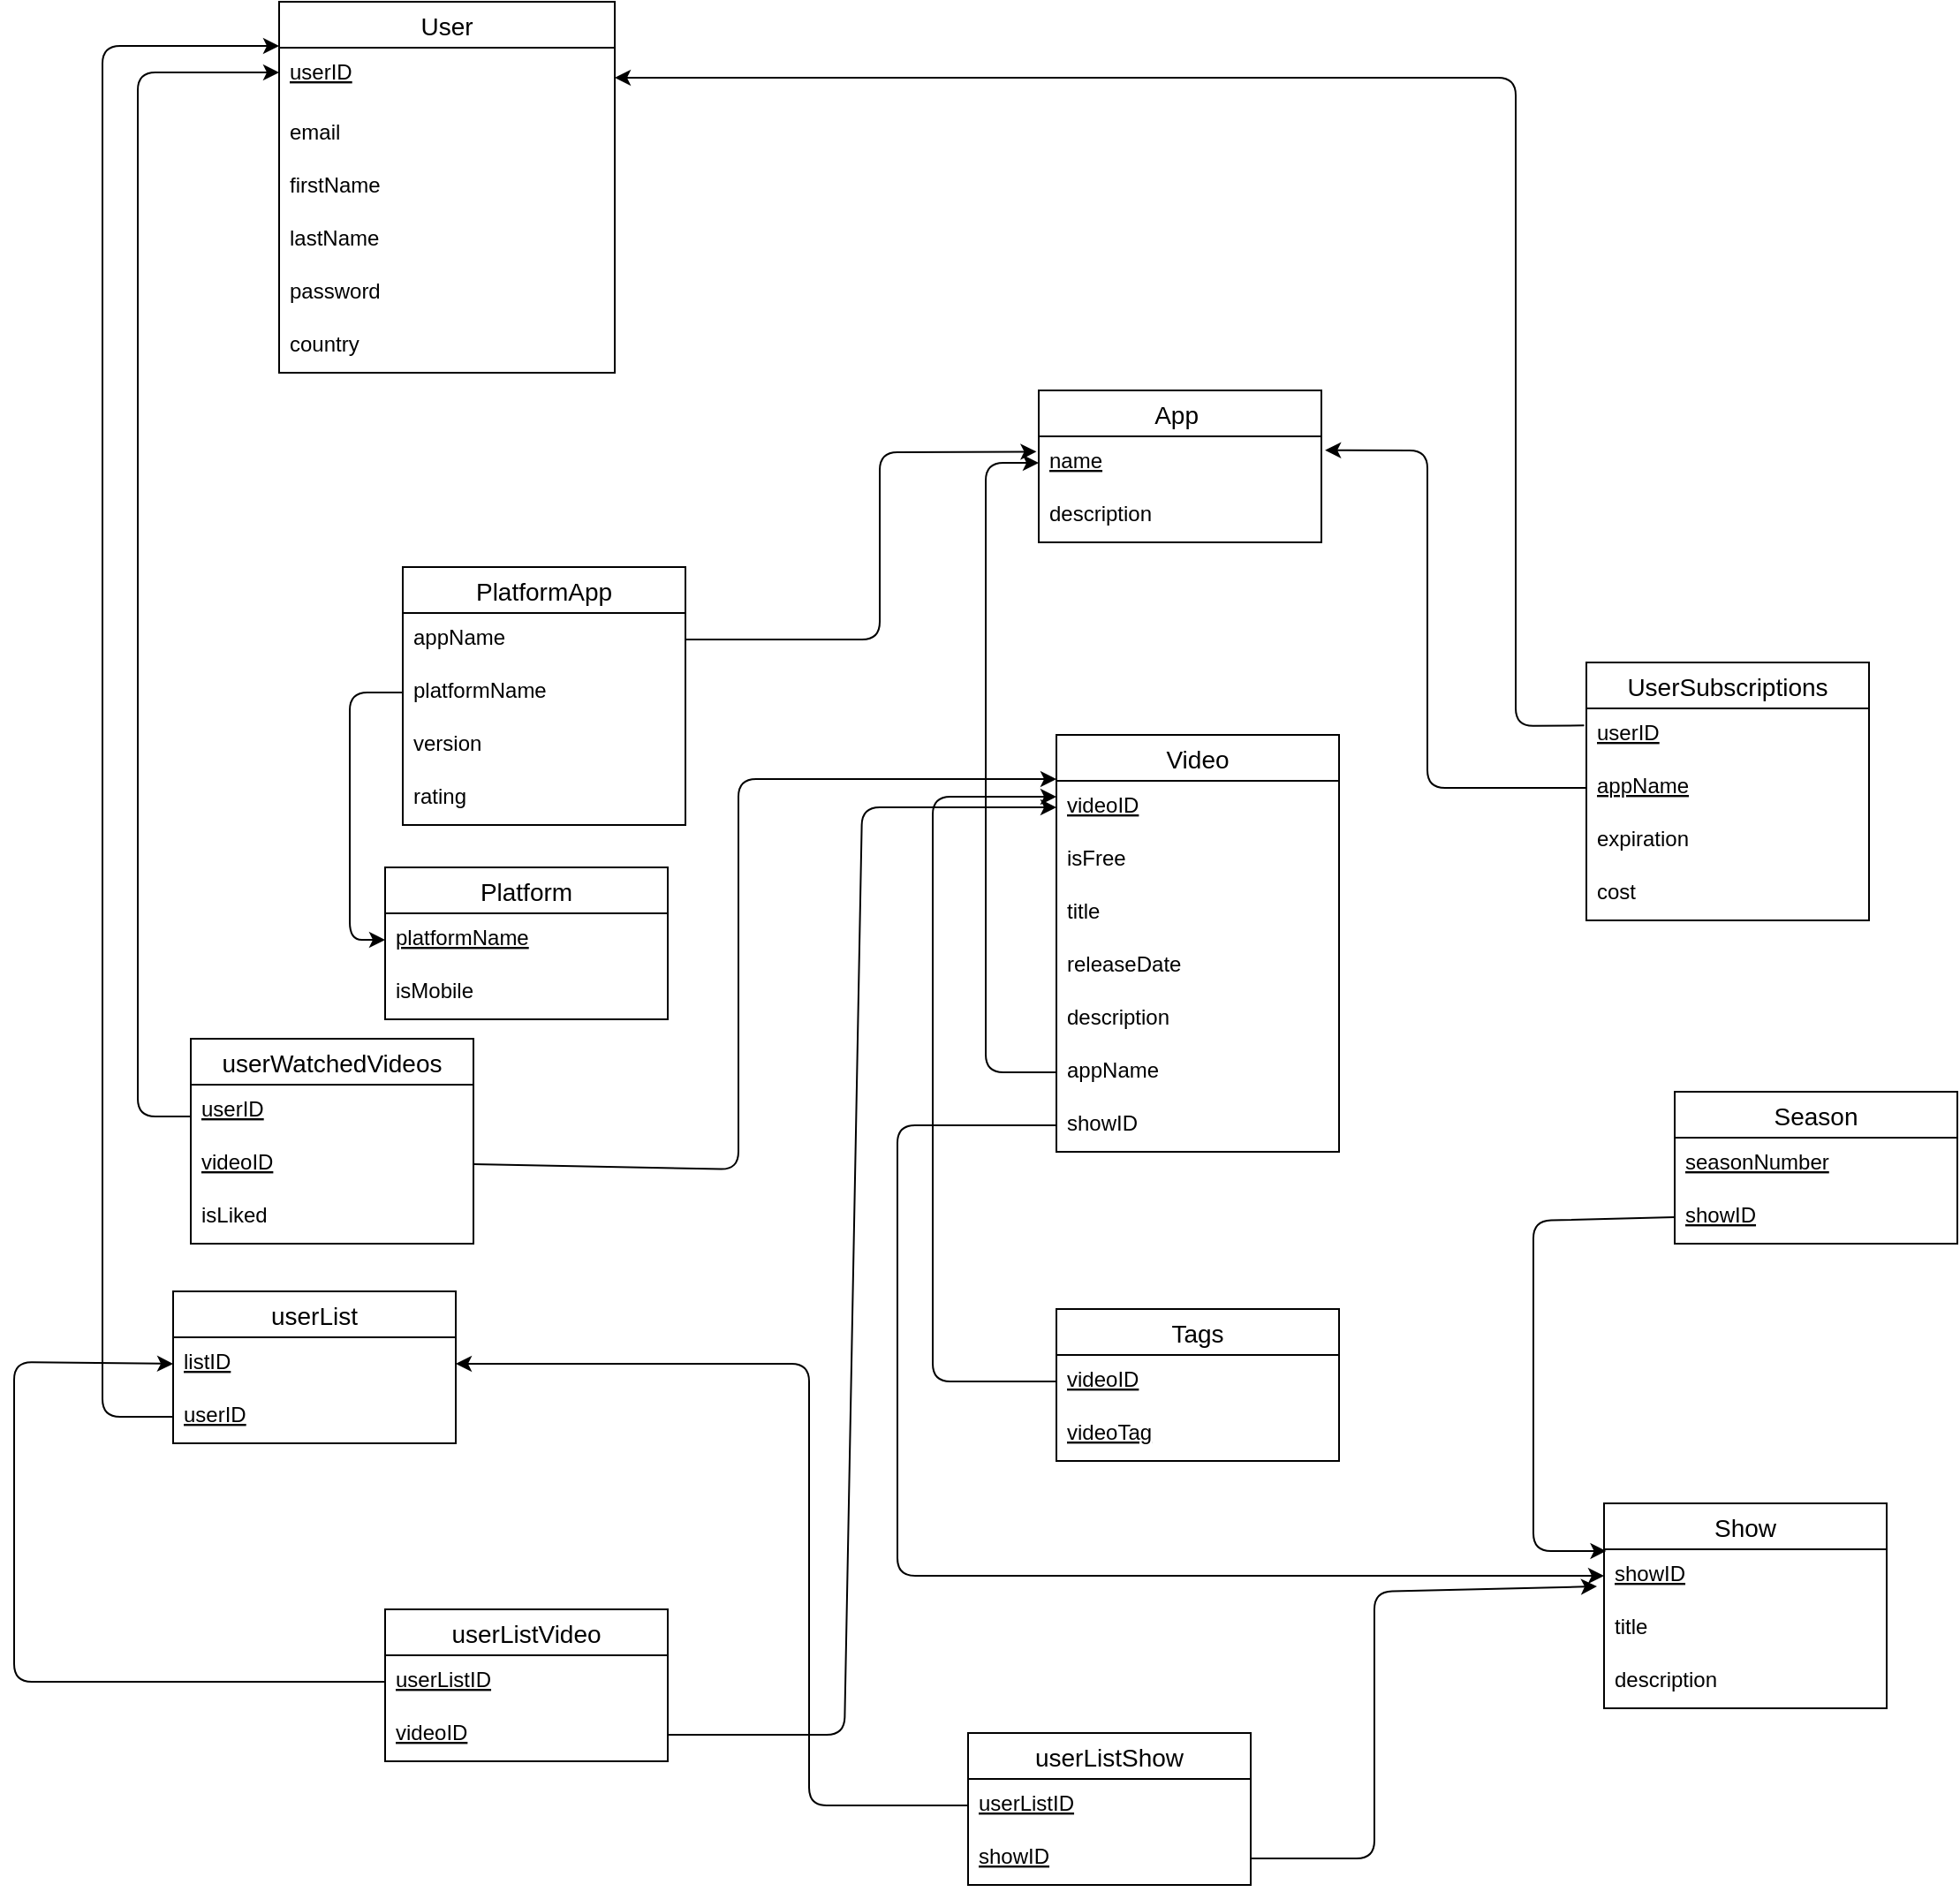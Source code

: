 <mxfile version="13.9.2" type="github"><diagram id="w6W8UkdLpYpGSiatsB80" name="Page-1"><mxGraphModel dx="2427" dy="2123" grid="1" gridSize="10" guides="1" tooltips="1" connect="1" arrows="1" fold="1" page="1" pageScale="1" pageWidth="850" pageHeight="1100" math="0" shadow="0"><root><mxCell id="0"/><mxCell id="1" parent="0"/><mxCell id="RbXXroxLrPBSbGj9Hs6m-1" value="User" style="swimlane;fontStyle=0;childLayout=stackLayout;horizontal=1;startSize=26;horizontalStack=0;resizeParent=1;resizeParentMax=0;resizeLast=0;collapsible=1;marginBottom=0;align=center;fontSize=14;" vertex="1" parent="1"><mxGeometry x="100" y="-110" width="190" height="210" as="geometry"/></mxCell><mxCell id="RbXXroxLrPBSbGj9Hs6m-2" value="userID" style="text;strokeColor=none;fillColor=none;spacingLeft=4;spacingRight=4;overflow=hidden;rotatable=0;points=[[0,0.5],[1,0.5]];portConstraint=eastwest;fontSize=12;fontStyle=4" vertex="1" parent="RbXXroxLrPBSbGj9Hs6m-1"><mxGeometry y="26" width="190" height="34" as="geometry"/></mxCell><mxCell id="RbXXroxLrPBSbGj9Hs6m-3" value="email" style="text;strokeColor=none;fillColor=none;spacingLeft=4;spacingRight=4;overflow=hidden;rotatable=0;points=[[0,0.5],[1,0.5]];portConstraint=eastwest;fontSize=12;" vertex="1" parent="RbXXroxLrPBSbGj9Hs6m-1"><mxGeometry y="60" width="190" height="30" as="geometry"/></mxCell><mxCell id="RbXXroxLrPBSbGj9Hs6m-4" value="firstName" style="text;strokeColor=none;fillColor=none;spacingLeft=4;spacingRight=4;overflow=hidden;rotatable=0;points=[[0,0.5],[1,0.5]];portConstraint=eastwest;fontSize=12;" vertex="1" parent="RbXXroxLrPBSbGj9Hs6m-1"><mxGeometry y="90" width="190" height="30" as="geometry"/></mxCell><mxCell id="RbXXroxLrPBSbGj9Hs6m-5" value="lastName" style="text;strokeColor=none;fillColor=none;spacingLeft=4;spacingRight=4;overflow=hidden;rotatable=0;points=[[0,0.5],[1,0.5]];portConstraint=eastwest;fontSize=12;" vertex="1" parent="RbXXroxLrPBSbGj9Hs6m-1"><mxGeometry y="120" width="190" height="30" as="geometry"/></mxCell><mxCell id="RbXXroxLrPBSbGj9Hs6m-6" value="password" style="text;strokeColor=none;fillColor=none;spacingLeft=4;spacingRight=4;overflow=hidden;rotatable=0;points=[[0,0.5],[1,0.5]];portConstraint=eastwest;fontSize=12;" vertex="1" parent="RbXXroxLrPBSbGj9Hs6m-1"><mxGeometry y="150" width="190" height="30" as="geometry"/></mxCell><mxCell id="RbXXroxLrPBSbGj9Hs6m-7" value="country" style="text;strokeColor=none;fillColor=none;spacingLeft=4;spacingRight=4;overflow=hidden;rotatable=0;points=[[0,0.5],[1,0.5]];portConstraint=eastwest;fontSize=12;" vertex="1" parent="RbXXroxLrPBSbGj9Hs6m-1"><mxGeometry y="180" width="190" height="30" as="geometry"/></mxCell><mxCell id="RbXXroxLrPBSbGj9Hs6m-8" value="App " style="swimlane;fontStyle=0;childLayout=stackLayout;horizontal=1;startSize=26;horizontalStack=0;resizeParent=1;resizeParentMax=0;resizeLast=0;collapsible=1;marginBottom=0;align=center;fontSize=14;" vertex="1" parent="1"><mxGeometry x="530" y="110" width="160" height="86" as="geometry"/></mxCell><mxCell id="RbXXroxLrPBSbGj9Hs6m-9" value="name" style="text;strokeColor=none;fillColor=none;spacingLeft=4;spacingRight=4;overflow=hidden;rotatable=0;points=[[0,0.5],[1,0.5]];portConstraint=eastwest;fontSize=12;fontStyle=4" vertex="1" parent="RbXXroxLrPBSbGj9Hs6m-8"><mxGeometry y="26" width="160" height="30" as="geometry"/></mxCell><mxCell id="RbXXroxLrPBSbGj9Hs6m-10" value="description" style="text;strokeColor=none;fillColor=none;spacingLeft=4;spacingRight=4;overflow=hidden;rotatable=0;points=[[0,0.5],[1,0.5]];portConstraint=eastwest;fontSize=12;" vertex="1" parent="RbXXroxLrPBSbGj9Hs6m-8"><mxGeometry y="56" width="160" height="30" as="geometry"/></mxCell><mxCell id="RbXXroxLrPBSbGj9Hs6m-11" value="Platform" style="swimlane;fontStyle=0;childLayout=stackLayout;horizontal=1;startSize=26;horizontalStack=0;resizeParent=1;resizeParentMax=0;resizeLast=0;collapsible=1;marginBottom=0;align=center;fontSize=14;" vertex="1" parent="1"><mxGeometry x="160" y="380" width="160" height="86" as="geometry"/></mxCell><mxCell id="RbXXroxLrPBSbGj9Hs6m-12" value="platformName" style="text;strokeColor=none;fillColor=none;spacingLeft=4;spacingRight=4;overflow=hidden;rotatable=0;points=[[0,0.5],[1,0.5]];portConstraint=eastwest;fontSize=12;fontStyle=4" vertex="1" parent="RbXXroxLrPBSbGj9Hs6m-11"><mxGeometry y="26" width="160" height="30" as="geometry"/></mxCell><mxCell id="RbXXroxLrPBSbGj9Hs6m-13" value="isMobile" style="text;strokeColor=none;fillColor=none;spacingLeft=4;spacingRight=4;overflow=hidden;rotatable=0;points=[[0,0.5],[1,0.5]];portConstraint=eastwest;fontSize=12;" vertex="1" parent="RbXXroxLrPBSbGj9Hs6m-11"><mxGeometry y="56" width="160" height="30" as="geometry"/></mxCell><mxCell id="RbXXroxLrPBSbGj9Hs6m-14" value="Video" style="swimlane;fontStyle=0;childLayout=stackLayout;horizontal=1;startSize=26;horizontalStack=0;resizeParent=1;resizeParentMax=0;resizeLast=0;collapsible=1;marginBottom=0;align=center;fontSize=14;" vertex="1" parent="1"><mxGeometry x="540" y="305" width="160" height="236" as="geometry"/></mxCell><mxCell id="RbXXroxLrPBSbGj9Hs6m-15" value="videoID" style="text;strokeColor=none;fillColor=none;spacingLeft=4;spacingRight=4;overflow=hidden;rotatable=0;points=[[0,0.5],[1,0.5]];portConstraint=eastwest;fontSize=12;fontStyle=4" vertex="1" parent="RbXXroxLrPBSbGj9Hs6m-14"><mxGeometry y="26" width="160" height="30" as="geometry"/></mxCell><mxCell id="RbXXroxLrPBSbGj9Hs6m-16" value="isFree" style="text;strokeColor=none;fillColor=none;spacingLeft=4;spacingRight=4;overflow=hidden;rotatable=0;points=[[0,0.5],[1,0.5]];portConstraint=eastwest;fontSize=12;" vertex="1" parent="RbXXroxLrPBSbGj9Hs6m-14"><mxGeometry y="56" width="160" height="30" as="geometry"/></mxCell><mxCell id="RbXXroxLrPBSbGj9Hs6m-17" value="title" style="text;strokeColor=none;fillColor=none;spacingLeft=4;spacingRight=4;overflow=hidden;rotatable=0;points=[[0,0.5],[1,0.5]];portConstraint=eastwest;fontSize=12;" vertex="1" parent="RbXXroxLrPBSbGj9Hs6m-14"><mxGeometry y="86" width="160" height="30" as="geometry"/></mxCell><mxCell id="RbXXroxLrPBSbGj9Hs6m-18" value="releaseDate" style="text;strokeColor=none;fillColor=none;spacingLeft=4;spacingRight=4;overflow=hidden;rotatable=0;points=[[0,0.5],[1,0.5]];portConstraint=eastwest;fontSize=12;" vertex="1" parent="RbXXroxLrPBSbGj9Hs6m-14"><mxGeometry y="116" width="160" height="30" as="geometry"/></mxCell><mxCell id="RbXXroxLrPBSbGj9Hs6m-19" value="description" style="text;strokeColor=none;fillColor=none;spacingLeft=4;spacingRight=4;overflow=hidden;rotatable=0;points=[[0,0.5],[1,0.5]];portConstraint=eastwest;fontSize=12;" vertex="1" parent="RbXXroxLrPBSbGj9Hs6m-14"><mxGeometry y="146" width="160" height="30" as="geometry"/></mxCell><mxCell id="RbXXroxLrPBSbGj9Hs6m-20" value="appName" style="text;strokeColor=none;fillColor=none;spacingLeft=4;spacingRight=4;overflow=hidden;rotatable=0;points=[[0,0.5],[1,0.5]];portConstraint=eastwest;fontSize=12;" vertex="1" parent="RbXXroxLrPBSbGj9Hs6m-14"><mxGeometry y="176" width="160" height="30" as="geometry"/></mxCell><mxCell id="RbXXroxLrPBSbGj9Hs6m-21" value="showID" style="text;strokeColor=none;fillColor=none;spacingLeft=4;spacingRight=4;overflow=hidden;rotatable=0;points=[[0,0.5],[1,0.5]];portConstraint=eastwest;fontSize=12;" vertex="1" parent="RbXXroxLrPBSbGj9Hs6m-14"><mxGeometry y="206" width="160" height="30" as="geometry"/></mxCell><mxCell id="RbXXroxLrPBSbGj9Hs6m-22" value="Show" style="swimlane;fontStyle=0;childLayout=stackLayout;horizontal=1;startSize=26;horizontalStack=0;resizeParent=1;resizeParentMax=0;resizeLast=0;collapsible=1;marginBottom=0;align=center;fontSize=14;" vertex="1" parent="1"><mxGeometry x="850" y="740" width="160" height="116" as="geometry"/></mxCell><mxCell id="RbXXroxLrPBSbGj9Hs6m-23" value="showID" style="text;strokeColor=none;fillColor=none;spacingLeft=4;spacingRight=4;overflow=hidden;rotatable=0;points=[[0,0.5],[1,0.5]];portConstraint=eastwest;fontSize=12;fontStyle=4" vertex="1" parent="RbXXroxLrPBSbGj9Hs6m-22"><mxGeometry y="26" width="160" height="30" as="geometry"/></mxCell><mxCell id="RbXXroxLrPBSbGj9Hs6m-24" value="title" style="text;strokeColor=none;fillColor=none;spacingLeft=4;spacingRight=4;overflow=hidden;rotatable=0;points=[[0,0.5],[1,0.5]];portConstraint=eastwest;fontSize=12;" vertex="1" parent="RbXXroxLrPBSbGj9Hs6m-22"><mxGeometry y="56" width="160" height="30" as="geometry"/></mxCell><mxCell id="RbXXroxLrPBSbGj9Hs6m-25" value="description" style="text;strokeColor=none;fillColor=none;spacingLeft=4;spacingRight=4;overflow=hidden;rotatable=0;points=[[0,0.5],[1,0.5]];portConstraint=eastwest;fontSize=12;" vertex="1" parent="RbXXroxLrPBSbGj9Hs6m-22"><mxGeometry y="86" width="160" height="30" as="geometry"/></mxCell><mxCell id="RbXXroxLrPBSbGj9Hs6m-26" value="Season" style="swimlane;fontStyle=0;childLayout=stackLayout;horizontal=1;startSize=26;horizontalStack=0;resizeParent=1;resizeParentMax=0;resizeLast=0;collapsible=1;marginBottom=0;align=center;fontSize=14;" vertex="1" parent="1"><mxGeometry x="890" y="507" width="160" height="86" as="geometry"/></mxCell><mxCell id="RbXXroxLrPBSbGj9Hs6m-27" value="seasonNumber" style="text;strokeColor=none;fillColor=none;spacingLeft=4;spacingRight=4;overflow=hidden;rotatable=0;points=[[0,0.5],[1,0.5]];portConstraint=eastwest;fontSize=12;fontStyle=4" vertex="1" parent="RbXXroxLrPBSbGj9Hs6m-26"><mxGeometry y="26" width="160" height="30" as="geometry"/></mxCell><mxCell id="RbXXroxLrPBSbGj9Hs6m-28" value="showID" style="text;strokeColor=none;fillColor=none;spacingLeft=4;spacingRight=4;overflow=hidden;rotatable=0;points=[[0,0.5],[1,0.5]];portConstraint=eastwest;fontSize=12;fontStyle=4" vertex="1" parent="RbXXroxLrPBSbGj9Hs6m-26"><mxGeometry y="56" width="160" height="30" as="geometry"/></mxCell><mxCell id="RbXXroxLrPBSbGj9Hs6m-29" value="userList" style="swimlane;fontStyle=0;childLayout=stackLayout;horizontal=1;startSize=26;horizontalStack=0;resizeParent=1;resizeParentMax=0;resizeLast=0;collapsible=1;marginBottom=0;align=center;fontSize=14;" vertex="1" parent="1"><mxGeometry x="40" y="620" width="160" height="86" as="geometry"/></mxCell><mxCell id="RbXXroxLrPBSbGj9Hs6m-30" value="listID" style="text;strokeColor=none;fillColor=none;spacingLeft=4;spacingRight=4;overflow=hidden;rotatable=0;points=[[0,0.5],[1,0.5]];portConstraint=eastwest;fontSize=12;fontStyle=4" vertex="1" parent="RbXXroxLrPBSbGj9Hs6m-29"><mxGeometry y="26" width="160" height="30" as="geometry"/></mxCell><mxCell id="RbXXroxLrPBSbGj9Hs6m-31" value="userID" style="text;strokeColor=none;fillColor=none;spacingLeft=4;spacingRight=4;overflow=hidden;rotatable=0;points=[[0,0.5],[1,0.5]];portConstraint=eastwest;fontSize=12;fontStyle=4" vertex="1" parent="RbXXroxLrPBSbGj9Hs6m-29"><mxGeometry y="56" width="160" height="30" as="geometry"/></mxCell><mxCell id="RbXXroxLrPBSbGj9Hs6m-32" value="" style="endArrow=classic;html=1;exitX=0;exitY=0.5;exitDx=0;exitDy=0;" edge="1" parent="1" source="RbXXroxLrPBSbGj9Hs6m-31"><mxGeometry width="50" height="50" relative="1" as="geometry"><mxPoint x="170" y="360" as="sourcePoint"/><mxPoint x="100" y="-85" as="targetPoint"/><Array as="points"><mxPoint y="691"/><mxPoint y="-85"/></Array></mxGeometry></mxCell><mxCell id="RbXXroxLrPBSbGj9Hs6m-33" value="" style="endArrow=classic;html=1;exitX=0;exitY=0.5;exitDx=0;exitDy=0;entryX=0.008;entryY=0.033;entryDx=0;entryDy=0;entryPerimeter=0;" edge="1" parent="1" source="RbXXroxLrPBSbGj9Hs6m-28" target="RbXXroxLrPBSbGj9Hs6m-23"><mxGeometry width="50" height="50" relative="1" as="geometry"><mxPoint x="480" y="500" as="sourcePoint"/><mxPoint x="750" y="770" as="targetPoint"/><Array as="points"><mxPoint x="810" y="580"/><mxPoint x="810" y="767"/></Array></mxGeometry></mxCell><mxCell id="RbXXroxLrPBSbGj9Hs6m-34" value="" style="endArrow=classic;html=1;exitX=0;exitY=0.5;exitDx=0;exitDy=0;entryX=0;entryY=0.5;entryDx=0;entryDy=0;" edge="1" parent="1" source="RbXXroxLrPBSbGj9Hs6m-20" target="RbXXroxLrPBSbGj9Hs6m-9"><mxGeometry width="50" height="50" relative="1" as="geometry"><mxPoint x="520" y="320" as="sourcePoint"/><mxPoint x="570" y="270" as="targetPoint"/><Array as="points"><mxPoint x="500" y="496"/><mxPoint x="500" y="151"/></Array></mxGeometry></mxCell><mxCell id="RbXXroxLrPBSbGj9Hs6m-35" value="" style="endArrow=classic;html=1;exitX=0;exitY=0.5;exitDx=0;exitDy=0;entryX=0;entryY=0.5;entryDx=0;entryDy=0;" edge="1" parent="1" source="RbXXroxLrPBSbGj9Hs6m-21" target="RbXXroxLrPBSbGj9Hs6m-23"><mxGeometry width="50" height="50" relative="1" as="geometry"><mxPoint x="490" y="650" as="sourcePoint"/><mxPoint x="750" y="780" as="targetPoint"/><Array as="points"><mxPoint x="450" y="526"/><mxPoint x="450" y="781"/></Array></mxGeometry></mxCell><mxCell id="RbXXroxLrPBSbGj9Hs6m-36" value="UserSubscriptions" style="swimlane;fontStyle=0;childLayout=stackLayout;horizontal=1;startSize=26;horizontalStack=0;resizeParent=1;resizeParentMax=0;resizeLast=0;collapsible=1;marginBottom=0;align=center;fontSize=14;" vertex="1" parent="1"><mxGeometry x="840" y="264" width="160" height="146" as="geometry"/></mxCell><mxCell id="RbXXroxLrPBSbGj9Hs6m-37" value="userID" style="text;strokeColor=none;fillColor=none;spacingLeft=4;spacingRight=4;overflow=hidden;rotatable=0;points=[[0,0.5],[1,0.5]];portConstraint=eastwest;fontSize=12;fontStyle=4" vertex="1" parent="RbXXroxLrPBSbGj9Hs6m-36"><mxGeometry y="26" width="160" height="30" as="geometry"/></mxCell><mxCell id="RbXXroxLrPBSbGj9Hs6m-38" value="appName" style="text;strokeColor=none;fillColor=none;spacingLeft=4;spacingRight=4;overflow=hidden;rotatable=0;points=[[0,0.5],[1,0.5]];portConstraint=eastwest;fontSize=12;fontStyle=4" vertex="1" parent="RbXXroxLrPBSbGj9Hs6m-36"><mxGeometry y="56" width="160" height="30" as="geometry"/></mxCell><mxCell id="RbXXroxLrPBSbGj9Hs6m-39" value="expiration" style="text;strokeColor=none;fillColor=none;spacingLeft=4;spacingRight=4;overflow=hidden;rotatable=0;points=[[0,0.5],[1,0.5]];portConstraint=eastwest;fontSize=12;" vertex="1" parent="RbXXroxLrPBSbGj9Hs6m-36"><mxGeometry y="86" width="160" height="30" as="geometry"/></mxCell><mxCell id="RbXXroxLrPBSbGj9Hs6m-40" value="cost" style="text;strokeColor=none;fillColor=none;spacingLeft=4;spacingRight=4;overflow=hidden;rotatable=0;points=[[0,0.5],[1,0.5]];portConstraint=eastwest;fontSize=12;" vertex="1" parent="RbXXroxLrPBSbGj9Hs6m-36"><mxGeometry y="116" width="160" height="30" as="geometry"/></mxCell><mxCell id="RbXXroxLrPBSbGj9Hs6m-41" value="" style="endArrow=classic;html=1;exitX=-0.008;exitY=0.322;exitDx=0;exitDy=0;exitPerimeter=0;entryX=1;entryY=0.5;entryDx=0;entryDy=0;" edge="1" parent="1" source="RbXXroxLrPBSbGj9Hs6m-37" target="RbXXroxLrPBSbGj9Hs6m-2"><mxGeometry width="50" height="50" relative="1" as="geometry"><mxPoint x="490" y="260" as="sourcePoint"/><mxPoint x="680" y="60" as="targetPoint"/><Array as="points"><mxPoint x="800" y="300"/><mxPoint x="800" y="-67"/></Array></mxGeometry></mxCell><mxCell id="RbXXroxLrPBSbGj9Hs6m-42" value="" style="endArrow=classic;html=1;exitX=0;exitY=0.5;exitDx=0;exitDy=0;entryX=1.013;entryY=0.261;entryDx=0;entryDy=0;entryPerimeter=0;" edge="1" parent="1" source="RbXXroxLrPBSbGj9Hs6m-38" target="RbXXroxLrPBSbGj9Hs6m-9"><mxGeometry width="50" height="50" relative="1" as="geometry"><mxPoint x="490" y="330" as="sourcePoint"/><mxPoint x="720" y="140" as="targetPoint"/><Array as="points"><mxPoint x="750" y="335"/><mxPoint x="750" y="280"/><mxPoint x="750" y="144"/></Array></mxGeometry></mxCell><mxCell id="RbXXroxLrPBSbGj9Hs6m-43" value="PlatformApp" style="swimlane;fontStyle=0;childLayout=stackLayout;horizontal=1;startSize=26;horizontalStack=0;resizeParent=1;resizeParentMax=0;resizeLast=0;collapsible=1;marginBottom=0;align=center;fontSize=14;" vertex="1" parent="1"><mxGeometry x="170" y="210" width="160" height="146" as="geometry"/></mxCell><mxCell id="RbXXroxLrPBSbGj9Hs6m-44" value="appName" style="text;strokeColor=none;fillColor=none;spacingLeft=4;spacingRight=4;overflow=hidden;rotatable=0;points=[[0,0.5],[1,0.5]];portConstraint=eastwest;fontSize=12;" vertex="1" parent="RbXXroxLrPBSbGj9Hs6m-43"><mxGeometry y="26" width="160" height="30" as="geometry"/></mxCell><mxCell id="RbXXroxLrPBSbGj9Hs6m-45" value="platformName" style="text;strokeColor=none;fillColor=none;spacingLeft=4;spacingRight=4;overflow=hidden;rotatable=0;points=[[0,0.5],[1,0.5]];portConstraint=eastwest;fontSize=12;" vertex="1" parent="RbXXroxLrPBSbGj9Hs6m-43"><mxGeometry y="56" width="160" height="30" as="geometry"/></mxCell><mxCell id="RbXXroxLrPBSbGj9Hs6m-46" value="version" style="text;strokeColor=none;fillColor=none;spacingLeft=4;spacingRight=4;overflow=hidden;rotatable=0;points=[[0,0.5],[1,0.5]];portConstraint=eastwest;fontSize=12;" vertex="1" parent="RbXXroxLrPBSbGj9Hs6m-43"><mxGeometry y="86" width="160" height="30" as="geometry"/></mxCell><mxCell id="RbXXroxLrPBSbGj9Hs6m-47" value="rating" style="text;strokeColor=none;fillColor=none;spacingLeft=4;spacingRight=4;overflow=hidden;rotatable=0;points=[[0,0.5],[1,0.5]];portConstraint=eastwest;fontSize=12;" vertex="1" parent="RbXXroxLrPBSbGj9Hs6m-43"><mxGeometry y="116" width="160" height="30" as="geometry"/></mxCell><mxCell id="RbXXroxLrPBSbGj9Hs6m-48" value="" style="endArrow=classic;html=1;entryX=-0.008;entryY=0.289;entryDx=0;entryDy=0;entryPerimeter=0;exitX=1;exitY=0.5;exitDx=0;exitDy=0;" edge="1" parent="1" source="RbXXroxLrPBSbGj9Hs6m-44" target="RbXXroxLrPBSbGj9Hs6m-9"><mxGeometry width="50" height="50" relative="1" as="geometry"><mxPoint x="490" y="251" as="sourcePoint"/><mxPoint x="540" y="160" as="targetPoint"/><Array as="points"><mxPoint x="440" y="251"/><mxPoint x="440" y="145"/></Array></mxGeometry></mxCell><mxCell id="RbXXroxLrPBSbGj9Hs6m-49" value="" style="endArrow=classic;html=1;exitX=0;exitY=0.5;exitDx=0;exitDy=0;entryX=0;entryY=0.5;entryDx=0;entryDy=0;" edge="1" parent="1" source="RbXXroxLrPBSbGj9Hs6m-45" target="RbXXroxLrPBSbGj9Hs6m-12"><mxGeometry width="50" height="50" relative="1" as="geometry"><mxPoint x="490" y="290" as="sourcePoint"/><mxPoint x="540" y="240" as="targetPoint"/><Array as="points"><mxPoint x="140" y="281"/><mxPoint x="140" y="421"/></Array></mxGeometry></mxCell><mxCell id="RbXXroxLrPBSbGj9Hs6m-50" value="userListVideo" style="swimlane;fontStyle=0;childLayout=stackLayout;horizontal=1;startSize=26;horizontalStack=0;resizeParent=1;resizeParentMax=0;resizeLast=0;collapsible=1;marginBottom=0;align=center;fontSize=14;" vertex="1" parent="1"><mxGeometry x="160" y="800" width="160" height="86" as="geometry"/></mxCell><mxCell id="RbXXroxLrPBSbGj9Hs6m-51" value="userListID" style="text;strokeColor=none;fillColor=none;spacingLeft=4;spacingRight=4;overflow=hidden;rotatable=0;points=[[0,0.5],[1,0.5]];portConstraint=eastwest;fontSize=12;fontStyle=4" vertex="1" parent="RbXXroxLrPBSbGj9Hs6m-50"><mxGeometry y="26" width="160" height="30" as="geometry"/></mxCell><mxCell id="RbXXroxLrPBSbGj9Hs6m-52" value="videoID" style="text;strokeColor=none;fillColor=none;spacingLeft=4;spacingRight=4;overflow=hidden;rotatable=0;points=[[0,0.5],[1,0.5]];portConstraint=eastwest;fontSize=12;fontStyle=4" vertex="1" parent="RbXXroxLrPBSbGj9Hs6m-50"><mxGeometry y="56" width="160" height="30" as="geometry"/></mxCell><mxCell id="RbXXroxLrPBSbGj9Hs6m-53" value="userListShow" style="swimlane;fontStyle=0;childLayout=stackLayout;horizontal=1;startSize=26;horizontalStack=0;resizeParent=1;resizeParentMax=0;resizeLast=0;collapsible=1;marginBottom=0;align=center;fontSize=14;" vertex="1" parent="1"><mxGeometry x="490" y="870" width="160" height="86" as="geometry"/></mxCell><mxCell id="RbXXroxLrPBSbGj9Hs6m-54" value="userListID" style="text;strokeColor=none;fillColor=none;spacingLeft=4;spacingRight=4;overflow=hidden;rotatable=0;points=[[0,0.5],[1,0.5]];portConstraint=eastwest;fontSize=12;fontStyle=4" vertex="1" parent="RbXXroxLrPBSbGj9Hs6m-53"><mxGeometry y="26" width="160" height="30" as="geometry"/></mxCell><mxCell id="RbXXroxLrPBSbGj9Hs6m-55" value="showID" style="text;strokeColor=none;fillColor=none;spacingLeft=4;spacingRight=4;overflow=hidden;rotatable=0;points=[[0,0.5],[1,0.5]];portConstraint=eastwest;fontSize=12;fontStyle=4" vertex="1" parent="RbXXroxLrPBSbGj9Hs6m-53"><mxGeometry y="56" width="160" height="30" as="geometry"/></mxCell><mxCell id="RbXXroxLrPBSbGj9Hs6m-56" value="" style="endArrow=classic;html=1;exitX=1;exitY=0.5;exitDx=0;exitDy=0;" edge="1" parent="1" source="RbXXroxLrPBSbGj9Hs6m-55"><mxGeometry width="50" height="50" relative="1" as="geometry"><mxPoint x="570" y="850" as="sourcePoint"/><mxPoint x="846" y="787" as="targetPoint"/><Array as="points"><mxPoint x="720" y="941"/><mxPoint x="720" y="790"/></Array></mxGeometry></mxCell><mxCell id="RbXXroxLrPBSbGj9Hs6m-57" value="" style="endArrow=classic;html=1;exitX=0;exitY=0.5;exitDx=0;exitDy=0;entryX=1;entryY=0.5;entryDx=0;entryDy=0;" edge="1" parent="1" source="RbXXroxLrPBSbGj9Hs6m-54" target="RbXXroxLrPBSbGj9Hs6m-30"><mxGeometry width="50" height="50" relative="1" as="geometry"><mxPoint x="470" y="680" as="sourcePoint"/><mxPoint x="340" y="670" as="targetPoint"/><Array as="points"><mxPoint x="400" y="911"/><mxPoint x="400" y="661"/></Array></mxGeometry></mxCell><mxCell id="RbXXroxLrPBSbGj9Hs6m-58" value="" style="endArrow=classic;html=1;exitX=0;exitY=0.5;exitDx=0;exitDy=0;entryX=0;entryY=0.5;entryDx=0;entryDy=0;" edge="1" parent="1" source="RbXXroxLrPBSbGj9Hs6m-51" target="RbXXroxLrPBSbGj9Hs6m-30"><mxGeometry width="50" height="50" relative="1" as="geometry"><mxPoint x="470" y="750" as="sourcePoint"/><mxPoint x="150" y="660" as="targetPoint"/><Array as="points"><mxPoint x="-50" y="841"/><mxPoint x="-50" y="660"/></Array></mxGeometry></mxCell><mxCell id="RbXXroxLrPBSbGj9Hs6m-59" value="userWatchedVideos" style="swimlane;fontStyle=0;childLayout=stackLayout;horizontal=1;startSize=26;horizontalStack=0;resizeParent=1;resizeParentMax=0;resizeLast=0;collapsible=1;marginBottom=0;align=center;fontSize=14;" vertex="1" parent="1"><mxGeometry x="50" y="477" width="160" height="116" as="geometry"/></mxCell><mxCell id="RbXXroxLrPBSbGj9Hs6m-60" value="userID" style="text;strokeColor=none;fillColor=none;spacingLeft=4;spacingRight=4;overflow=hidden;rotatable=0;points=[[0,0.5],[1,0.5]];portConstraint=eastwest;fontSize=12;fontStyle=4" vertex="1" parent="RbXXroxLrPBSbGj9Hs6m-59"><mxGeometry y="26" width="160" height="30" as="geometry"/></mxCell><mxCell id="RbXXroxLrPBSbGj9Hs6m-61" value="videoID" style="text;strokeColor=none;fillColor=none;spacingLeft=4;spacingRight=4;overflow=hidden;rotatable=0;points=[[0,0.5],[1,0.5]];portConstraint=eastwest;fontSize=12;fontStyle=4" vertex="1" parent="RbXXroxLrPBSbGj9Hs6m-59"><mxGeometry y="56" width="160" height="30" as="geometry"/></mxCell><mxCell id="RbXXroxLrPBSbGj9Hs6m-62" value="isLiked" style="text;strokeColor=none;fillColor=none;spacingLeft=4;spacingRight=4;overflow=hidden;rotatable=0;points=[[0,0.5],[1,0.5]];portConstraint=eastwest;fontSize=12;" vertex="1" parent="RbXXroxLrPBSbGj9Hs6m-59"><mxGeometry y="86" width="160" height="30" as="geometry"/></mxCell><mxCell id="RbXXroxLrPBSbGj9Hs6m-63" value="" style="endArrow=classic;html=1;exitX=1;exitY=0.5;exitDx=0;exitDy=0;entryX=0;entryY=0.106;entryDx=0;entryDy=0;entryPerimeter=0;" edge="1" parent="1" source="RbXXroxLrPBSbGj9Hs6m-61" target="RbXXroxLrPBSbGj9Hs6m-14"><mxGeometry width="50" height="50" relative="1" as="geometry"><mxPoint x="580" y="520" as="sourcePoint"/><mxPoint x="630" y="470" as="targetPoint"/><Array as="points"><mxPoint x="360" y="551"/><mxPoint x="360" y="330"/><mxPoint x="480" y="330"/></Array></mxGeometry></mxCell><mxCell id="RbXXroxLrPBSbGj9Hs6m-64" value="" style="endArrow=classic;html=1;" edge="1" parent="1"><mxGeometry width="50" height="50" relative="1" as="geometry"><mxPoint x="50" y="521" as="sourcePoint"/><mxPoint x="100" y="-70" as="targetPoint"/><Array as="points"><mxPoint x="20" y="521"/><mxPoint x="20" y="230"/><mxPoint x="20" y="-70"/></Array></mxGeometry></mxCell><mxCell id="RbXXroxLrPBSbGj9Hs6m-65" value="Tags" style="swimlane;fontStyle=0;childLayout=stackLayout;horizontal=1;startSize=26;horizontalStack=0;resizeParent=1;resizeParentMax=0;resizeLast=0;collapsible=1;marginBottom=0;align=center;fontSize=14;" vertex="1" parent="1"><mxGeometry x="540" y="630" width="160" height="86" as="geometry"/></mxCell><mxCell id="RbXXroxLrPBSbGj9Hs6m-66" value="videoID" style="text;strokeColor=none;fillColor=none;spacingLeft=4;spacingRight=4;overflow=hidden;rotatable=0;points=[[0,0.5],[1,0.5]];portConstraint=eastwest;fontSize=12;fontStyle=4" vertex="1" parent="RbXXroxLrPBSbGj9Hs6m-65"><mxGeometry y="26" width="160" height="30" as="geometry"/></mxCell><mxCell id="RbXXroxLrPBSbGj9Hs6m-67" value="videoTag" style="text;strokeColor=none;fillColor=none;spacingLeft=4;spacingRight=4;overflow=hidden;rotatable=0;points=[[0,0.5],[1,0.5]];portConstraint=eastwest;fontSize=12;fontStyle=4" vertex="1" parent="RbXXroxLrPBSbGj9Hs6m-65"><mxGeometry y="56" width="160" height="30" as="geometry"/></mxCell><mxCell id="RbXXroxLrPBSbGj9Hs6m-68" value="" style="endArrow=classic;html=1;exitX=0;exitY=0.5;exitDx=0;exitDy=0;entryX=0;entryY=0.3;entryDx=0;entryDy=0;entryPerimeter=0;" edge="1" parent="1" source="RbXXroxLrPBSbGj9Hs6m-66" target="RbXXroxLrPBSbGj9Hs6m-15"><mxGeometry width="50" height="50" relative="1" as="geometry"><mxPoint x="720" y="550" as="sourcePoint"/><mxPoint x="770" y="500" as="targetPoint"/><Array as="points"><mxPoint x="470" y="671"/><mxPoint x="470" y="340"/></Array></mxGeometry></mxCell><mxCell id="RbXXroxLrPBSbGj9Hs6m-69" value="" style="endArrow=classic;html=1;exitX=1;exitY=0.5;exitDx=0;exitDy=0;entryX=0;entryY=0.5;entryDx=0;entryDy=0;" edge="1" parent="1" source="RbXXroxLrPBSbGj9Hs6m-52" target="RbXXroxLrPBSbGj9Hs6m-15"><mxGeometry width="50" height="50" relative="1" as="geometry"><mxPoint x="430" y="440" as="sourcePoint"/><mxPoint x="530" y="360" as="targetPoint"/><Array as="points"><mxPoint x="420" y="871"/><mxPoint x="430" y="346"/></Array></mxGeometry></mxCell></root></mxGraphModel></diagram></mxfile>